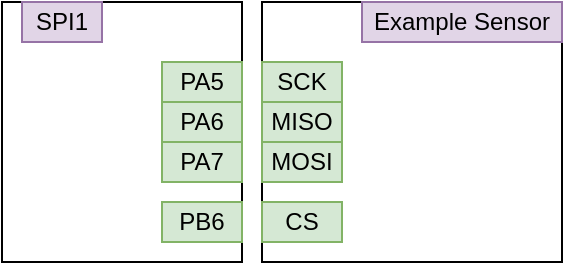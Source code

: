 <mxfile version="20.2.2" type="google"><diagram id="Hq9yTLK4e7gd4hK6d0_e" name="Page-1"><mxGraphModel dx="832" dy="793" grid="1" gridSize="10" guides="1" tooltips="1" connect="1" arrows="1" fold="1" page="1" pageScale="1" pageWidth="850" pageHeight="1100" math="0" shadow="0"><root><mxCell id="0"/><mxCell id="1" parent="0"/><mxCell id="JSMlI5B2Nas7IhY0BCix-2" value="" style="rounded=0;whiteSpace=wrap;html=1;" parent="1" vertex="1"><mxGeometry x="380" y="200" width="120" height="130" as="geometry"/></mxCell><mxCell id="JSMlI5B2Nas7IhY0BCix-4" value="PB6" style="rounded=0;whiteSpace=wrap;html=1;fillColor=#d5e8d4;strokeColor=#82b366;" parent="1" vertex="1"><mxGeometry x="460" y="300" width="40" height="20" as="geometry"/></mxCell><mxCell id="JSMlI5B2Nas7IhY0BCix-19" value="SPI1" style="rounded=0;whiteSpace=wrap;html=1;fillColor=#e1d5e7;strokeColor=#9673a6;" parent="1" vertex="1"><mxGeometry x="390" y="200" width="40" height="20" as="geometry"/></mxCell><mxCell id="JSMlI5B2Nas7IhY0BCix-22" value="PA5" style="rounded=0;whiteSpace=wrap;html=1;fillColor=#d5e8d4;strokeColor=#82b366;" parent="1" vertex="1"><mxGeometry x="460" y="230" width="40" height="20" as="geometry"/></mxCell><mxCell id="JSMlI5B2Nas7IhY0BCix-23" value="PA6" style="rounded=0;whiteSpace=wrap;html=1;fillColor=#d5e8d4;strokeColor=#82b366;" parent="1" vertex="1"><mxGeometry x="460" y="250" width="40" height="20" as="geometry"/></mxCell><mxCell id="JSMlI5B2Nas7IhY0BCix-24" value="PA7" style="rounded=0;whiteSpace=wrap;html=1;fillColor=#d5e8d4;strokeColor=#82b366;" parent="1" vertex="1"><mxGeometry x="460" y="270" width="40" height="20" as="geometry"/></mxCell><mxCell id="JSMlI5B2Nas7IhY0BCix-28" value="" style="group" parent="1" connectable="0" vertex="1"><mxGeometry x="510" y="200" width="150" height="130" as="geometry"/></mxCell><mxCell id="JSMlI5B2Nas7IhY0BCix-9" value="" style="rounded=0;whiteSpace=wrap;html=1;align=right;" parent="JSMlI5B2Nas7IhY0BCix-28" vertex="1"><mxGeometry width="150" height="130" as="geometry"/></mxCell><mxCell id="JSMlI5B2Nas7IhY0BCix-10" value="CS" style="rounded=0;whiteSpace=wrap;html=1;fillColor=#d5e8d4;strokeColor=#82b366;" parent="JSMlI5B2Nas7IhY0BCix-28" vertex="1"><mxGeometry y="100" width="40" height="20" as="geometry"/></mxCell><mxCell id="JSMlI5B2Nas7IhY0BCix-11" value="Example Sensor" style="rounded=0;whiteSpace=wrap;html=1;fillColor=#e1d5e7;strokeColor=#9673a6;" parent="JSMlI5B2Nas7IhY0BCix-28" vertex="1"><mxGeometry x="50" width="100" height="20" as="geometry"/></mxCell><mxCell id="JSMlI5B2Nas7IhY0BCix-27" value="SCK" style="rounded=0;whiteSpace=wrap;html=1;fillColor=#d5e8d4;strokeColor=#82b366;" parent="JSMlI5B2Nas7IhY0BCix-28" vertex="1"><mxGeometry y="30" width="40" height="20" as="geometry"/></mxCell><mxCell id="JSMlI5B2Nas7IhY0BCix-25" value="MISO" style="rounded=0;whiteSpace=wrap;html=1;fillColor=#d5e8d4;strokeColor=#82b366;" parent="JSMlI5B2Nas7IhY0BCix-28" vertex="1"><mxGeometry y="50" width="40" height="20" as="geometry"/></mxCell><mxCell id="JSMlI5B2Nas7IhY0BCix-26" value="MOSI" style="rounded=0;whiteSpace=wrap;html=1;fillColor=#d5e8d4;strokeColor=#82b366;" parent="JSMlI5B2Nas7IhY0BCix-28" vertex="1"><mxGeometry y="70" width="40" height="20" as="geometry"/></mxCell></root></mxGraphModel></diagram></mxfile>
